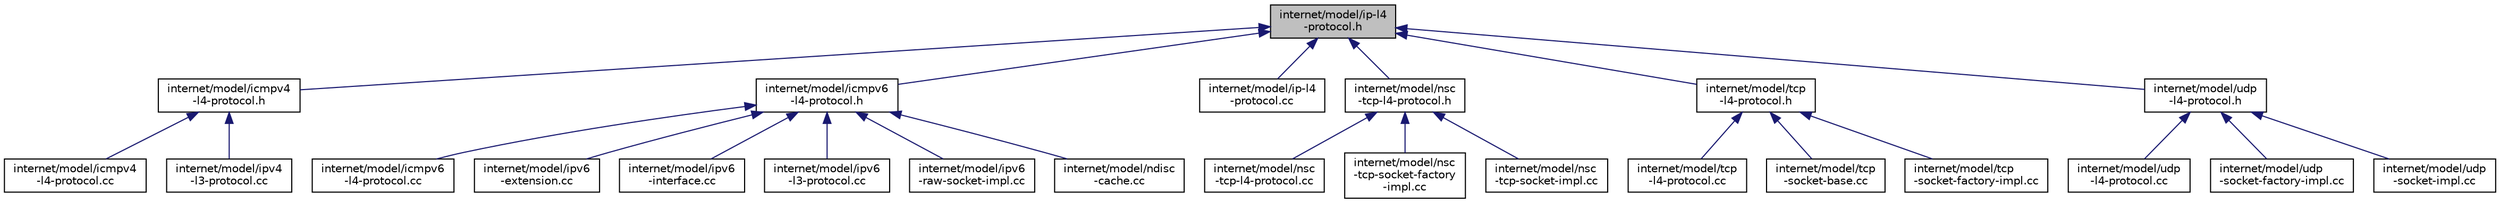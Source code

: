 digraph "internet/model/ip-l4-protocol.h"
{
  edge [fontname="Helvetica",fontsize="10",labelfontname="Helvetica",labelfontsize="10"];
  node [fontname="Helvetica",fontsize="10",shape=record];
  Node1 [label="internet/model/ip-l4\l-protocol.h",height=0.2,width=0.4,color="black", fillcolor="grey75", style="filled", fontcolor="black"];
  Node1 -> Node2 [dir="back",color="midnightblue",fontsize="10",style="solid"];
  Node2 [label="internet/model/icmpv4\l-l4-protocol.h",height=0.2,width=0.4,color="black", fillcolor="white", style="filled",URL="$d4/d26/icmpv4-l4-protocol_8h.html"];
  Node2 -> Node3 [dir="back",color="midnightblue",fontsize="10",style="solid"];
  Node3 [label="internet/model/icmpv4\l-l4-protocol.cc",height=0.2,width=0.4,color="black", fillcolor="white", style="filled",URL="$da/d41/icmpv4-l4-protocol_8cc.html"];
  Node2 -> Node4 [dir="back",color="midnightblue",fontsize="10",style="solid"];
  Node4 [label="internet/model/ipv4\l-l3-protocol.cc",height=0.2,width=0.4,color="black", fillcolor="white", style="filled",URL="$d9/d0c/ipv4-l3-protocol_8cc.html"];
  Node1 -> Node5 [dir="back",color="midnightblue",fontsize="10",style="solid"];
  Node5 [label="internet/model/icmpv6\l-l4-protocol.h",height=0.2,width=0.4,color="black", fillcolor="white", style="filled",URL="$d0/db4/icmpv6-l4-protocol_8h.html"];
  Node5 -> Node6 [dir="back",color="midnightblue",fontsize="10",style="solid"];
  Node6 [label="internet/model/icmpv6\l-l4-protocol.cc",height=0.2,width=0.4,color="black", fillcolor="white", style="filled",URL="$de/d3e/icmpv6-l4-protocol_8cc.html"];
  Node5 -> Node7 [dir="back",color="midnightblue",fontsize="10",style="solid"];
  Node7 [label="internet/model/ipv6\l-extension.cc",height=0.2,width=0.4,color="black", fillcolor="white", style="filled",URL="$d6/d25/ipv6-extension_8cc.html"];
  Node5 -> Node8 [dir="back",color="midnightblue",fontsize="10",style="solid"];
  Node8 [label="internet/model/ipv6\l-interface.cc",height=0.2,width=0.4,color="black", fillcolor="white", style="filled",URL="$df/d18/ipv6-interface_8cc.html"];
  Node5 -> Node9 [dir="back",color="midnightblue",fontsize="10",style="solid"];
  Node9 [label="internet/model/ipv6\l-l3-protocol.cc",height=0.2,width=0.4,color="black", fillcolor="white", style="filled",URL="$de/d69/ipv6-l3-protocol_8cc.html"];
  Node5 -> Node10 [dir="back",color="midnightblue",fontsize="10",style="solid"];
  Node10 [label="internet/model/ipv6\l-raw-socket-impl.cc",height=0.2,width=0.4,color="black", fillcolor="white", style="filled",URL="$d2/d11/ipv6-raw-socket-impl_8cc.html"];
  Node5 -> Node11 [dir="back",color="midnightblue",fontsize="10",style="solid"];
  Node11 [label="internet/model/ndisc\l-cache.cc",height=0.2,width=0.4,color="black", fillcolor="white", style="filled",URL="$d5/dae/ndisc-cache_8cc.html"];
  Node1 -> Node12 [dir="back",color="midnightblue",fontsize="10",style="solid"];
  Node12 [label="internet/model/ip-l4\l-protocol.cc",height=0.2,width=0.4,color="black", fillcolor="white", style="filled",URL="$db/d37/ip-l4-protocol_8cc.html"];
  Node1 -> Node13 [dir="back",color="midnightblue",fontsize="10",style="solid"];
  Node13 [label="internet/model/nsc\l-tcp-l4-protocol.h",height=0.2,width=0.4,color="black", fillcolor="white", style="filled",URL="$df/d55/nsc-tcp-l4-protocol_8h.html"];
  Node13 -> Node14 [dir="back",color="midnightblue",fontsize="10",style="solid"];
  Node14 [label="internet/model/nsc\l-tcp-l4-protocol.cc",height=0.2,width=0.4,color="black", fillcolor="white", style="filled",URL="$dc/d87/nsc-tcp-l4-protocol_8cc.html"];
  Node13 -> Node15 [dir="back",color="midnightblue",fontsize="10",style="solid"];
  Node15 [label="internet/model/nsc\l-tcp-socket-factory\l-impl.cc",height=0.2,width=0.4,color="black", fillcolor="white", style="filled",URL="$da/d28/nsc-tcp-socket-factory-impl_8cc.html"];
  Node13 -> Node16 [dir="back",color="midnightblue",fontsize="10",style="solid"];
  Node16 [label="internet/model/nsc\l-tcp-socket-impl.cc",height=0.2,width=0.4,color="black", fillcolor="white", style="filled",URL="$dc/d68/nsc-tcp-socket-impl_8cc.html"];
  Node1 -> Node17 [dir="back",color="midnightblue",fontsize="10",style="solid"];
  Node17 [label="internet/model/tcp\l-l4-protocol.h",height=0.2,width=0.4,color="black", fillcolor="white", style="filled",URL="$db/d9e/tcp-l4-protocol_8h.html"];
  Node17 -> Node18 [dir="back",color="midnightblue",fontsize="10",style="solid"];
  Node18 [label="internet/model/tcp\l-l4-protocol.cc",height=0.2,width=0.4,color="black", fillcolor="white", style="filled",URL="$d3/d79/tcp-l4-protocol_8cc.html"];
  Node17 -> Node19 [dir="back",color="midnightblue",fontsize="10",style="solid"];
  Node19 [label="internet/model/tcp\l-socket-base.cc",height=0.2,width=0.4,color="black", fillcolor="white", style="filled",URL="$d6/d1f/tcp-socket-base_8cc.html"];
  Node17 -> Node20 [dir="back",color="midnightblue",fontsize="10",style="solid"];
  Node20 [label="internet/model/tcp\l-socket-factory-impl.cc",height=0.2,width=0.4,color="black", fillcolor="white", style="filled",URL="$da/d31/tcp-socket-factory-impl_8cc.html"];
  Node1 -> Node21 [dir="back",color="midnightblue",fontsize="10",style="solid"];
  Node21 [label="internet/model/udp\l-l4-protocol.h",height=0.2,width=0.4,color="black", fillcolor="white", style="filled",URL="$db/d20/udp-l4-protocol_8h.html"];
  Node21 -> Node22 [dir="back",color="midnightblue",fontsize="10",style="solid"];
  Node22 [label="internet/model/udp\l-l4-protocol.cc",height=0.2,width=0.4,color="black", fillcolor="white", style="filled",URL="$df/d75/udp-l4-protocol_8cc.html"];
  Node21 -> Node23 [dir="back",color="midnightblue",fontsize="10",style="solid"];
  Node23 [label="internet/model/udp\l-socket-factory-impl.cc",height=0.2,width=0.4,color="black", fillcolor="white", style="filled",URL="$d9/db8/udp-socket-factory-impl_8cc.html"];
  Node21 -> Node24 [dir="back",color="midnightblue",fontsize="10",style="solid"];
  Node24 [label="internet/model/udp\l-socket-impl.cc",height=0.2,width=0.4,color="black", fillcolor="white", style="filled",URL="$d7/da3/udp-socket-impl_8cc.html"];
}
